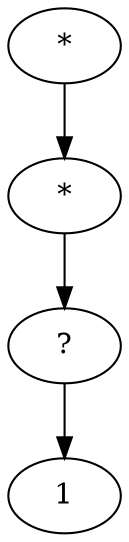 digraph {
	1766048734688 [label="*"]
	1766048734688 -> 1766048734592
	1766048734592 [label="*"]
	1766048734592 -> 1766048734496
	1766048734496 [label="?"]
	1766048734496 -> 1766048734400
	1766048734400 [label=1]
}
